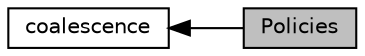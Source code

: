digraph "Policies"
{
  edge [fontname="Helvetica",fontsize="10",labelfontname="Helvetica",labelfontsize="10"];
  node [fontname="Helvetica",fontsize="10",shape=box];
  rankdir=LR;
  Node1 [label="coalescence",height=0.2,width=0.4,color="black", fillcolor="white", style="filled",URL="$group__coalescence.html",tooltip="Template algorithms for operating coalescence operations on data sequences."];
  Node0 [label="Policies",height=0.2,width=0.4,color="black", fillcolor="grey75", style="filled", fontcolor="black",tooltip="Policies with common interface, made to be used when designing coalescence algorithms or models."];
  Node1->Node0 [shape=plaintext, dir="back", style="solid"];
}
